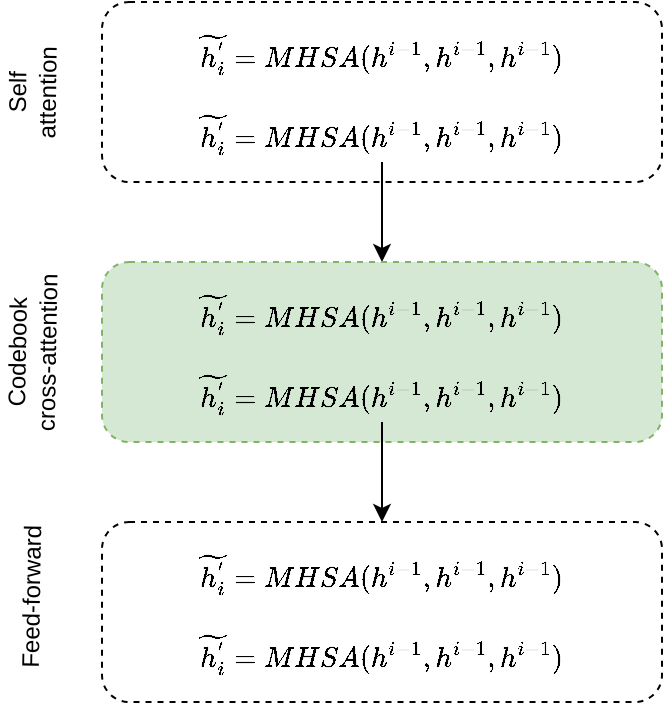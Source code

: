 <mxfile version="23.1.7" type="github">
  <diagram name="Page-1" id="OVxNij9yhptq7crkIN4C">
    <mxGraphModel dx="1137" dy="633" grid="1" gridSize="10" guides="1" tooltips="1" connect="1" arrows="1" fold="1" page="1" pageScale="1" pageWidth="827" pageHeight="1169" math="1" shadow="0">
      <root>
        <mxCell id="0" />
        <mxCell id="1" parent="0" />
        <mxCell id="nLGS6aiZqOcmOMeXrl68-6" value="" style="rounded=1;whiteSpace=wrap;html=1;dashed=1;" vertex="1" parent="1">
          <mxGeometry x="205" y="180" width="280" height="90" as="geometry" />
        </mxCell>
        <mxCell id="MjiIswNLSrZq0jnhkt88-2" value="$$\widetilde{h_i^{&#39;}} = MHSA(h^{i-1}, h^{i-1}, h^{i-1})$$" style="text;html=1;align=center;verticalAlign=middle;whiteSpace=wrap;rounded=0;" parent="1" vertex="1">
          <mxGeometry x="250" y="190" width="190" height="30" as="geometry" />
        </mxCell>
        <mxCell id="nLGS6aiZqOcmOMeXrl68-17" style="edgeStyle=orthogonalEdgeStyle;rounded=0;orthogonalLoop=1;jettySize=auto;html=1;entryX=0.5;entryY=0;entryDx=0;entryDy=0;" edge="1" parent="1" source="nLGS6aiZqOcmOMeXrl68-3" target="nLGS6aiZqOcmOMeXrl68-7">
          <mxGeometry relative="1" as="geometry" />
        </mxCell>
        <mxCell id="nLGS6aiZqOcmOMeXrl68-3" value="$$\widetilde{h_i^{&#39;}} = MHSA(h^{i-1}, h^{i-1}, h^{i-1})$$" style="text;html=1;align=center;verticalAlign=middle;whiteSpace=wrap;rounded=0;" vertex="1" parent="1">
          <mxGeometry x="250" y="230" width="190" height="30" as="geometry" />
        </mxCell>
        <mxCell id="nLGS6aiZqOcmOMeXrl68-7" value="" style="rounded=1;whiteSpace=wrap;html=1;fillColor=#d5e8d4;strokeColor=#82b366;dashed=1;" vertex="1" parent="1">
          <mxGeometry x="205" y="310" width="280" height="90" as="geometry" />
        </mxCell>
        <mxCell id="nLGS6aiZqOcmOMeXrl68-8" value="$$\widetilde{h_i^{&#39;}} = MHSA(h^{i-1}, h^{i-1}, h^{i-1})$$" style="text;html=1;align=center;verticalAlign=middle;whiteSpace=wrap;rounded=0;" vertex="1" parent="1">
          <mxGeometry x="250" y="320" width="190" height="30" as="geometry" />
        </mxCell>
        <mxCell id="nLGS6aiZqOcmOMeXrl68-19" style="edgeStyle=orthogonalEdgeStyle;rounded=0;orthogonalLoop=1;jettySize=auto;html=1;entryX=0.5;entryY=0;entryDx=0;entryDy=0;" edge="1" parent="1" source="nLGS6aiZqOcmOMeXrl68-9" target="nLGS6aiZqOcmOMeXrl68-10">
          <mxGeometry relative="1" as="geometry" />
        </mxCell>
        <mxCell id="nLGS6aiZqOcmOMeXrl68-9" value="$$\widetilde{h_i^{&#39;}} = MHSA(h^{i-1}, h^{i-1}, h^{i-1})$$" style="text;html=1;align=center;verticalAlign=middle;whiteSpace=wrap;rounded=0;" vertex="1" parent="1">
          <mxGeometry x="250" y="360" width="190" height="30" as="geometry" />
        </mxCell>
        <mxCell id="nLGS6aiZqOcmOMeXrl68-10" value="" style="rounded=1;whiteSpace=wrap;html=1;dashed=1;" vertex="1" parent="1">
          <mxGeometry x="205" y="440" width="280" height="90" as="geometry" />
        </mxCell>
        <mxCell id="nLGS6aiZqOcmOMeXrl68-11" value="$$\widetilde{h_i^{&#39;}} = MHSA(h^{i-1}, h^{i-1}, h^{i-1})$$" style="text;html=1;align=center;verticalAlign=middle;whiteSpace=wrap;rounded=0;" vertex="1" parent="1">
          <mxGeometry x="250" y="450" width="190" height="30" as="geometry" />
        </mxCell>
        <mxCell id="nLGS6aiZqOcmOMeXrl68-12" value="$$\widetilde{h_i^{&#39;}} = MHSA(h^{i-1}, h^{i-1}, h^{i-1})$$" style="text;html=1;align=center;verticalAlign=middle;whiteSpace=wrap;rounded=0;" vertex="1" parent="1">
          <mxGeometry x="250" y="490" width="190" height="30" as="geometry" />
        </mxCell>
        <mxCell id="nLGS6aiZqOcmOMeXrl68-14" value="Self attention" style="text;html=1;align=center;verticalAlign=middle;whiteSpace=wrap;rounded=0;rotation=-89;" vertex="1" parent="1">
          <mxGeometry x="135" y="210" width="70" height="30" as="geometry" />
        </mxCell>
        <mxCell id="nLGS6aiZqOcmOMeXrl68-15" value="Codebook cross-attention" style="text;html=1;align=center;verticalAlign=middle;whiteSpace=wrap;rounded=0;rotation=-89;" vertex="1" parent="1">
          <mxGeometry x="125" y="340" width="90" height="30" as="geometry" />
        </mxCell>
        <mxCell id="nLGS6aiZqOcmOMeXrl68-16" value="Feed-forward&amp;nbsp;" style="text;html=1;align=center;verticalAlign=middle;whiteSpace=wrap;rounded=0;rotation=-89;" vertex="1" parent="1">
          <mxGeometry x="131.27" y="460" width="77.46" height="30" as="geometry" />
        </mxCell>
      </root>
    </mxGraphModel>
  </diagram>
</mxfile>
